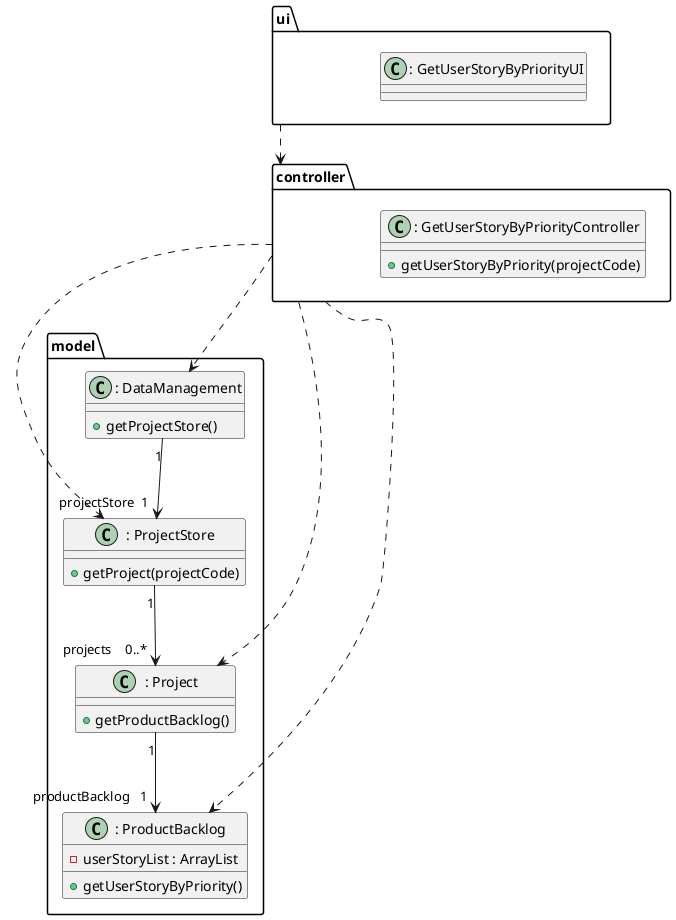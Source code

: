 @startuml
package ui{
class ": GetUserStoryByPriorityUI" as ui
}
package controller {
class ": GetUserStoryByPriorityController" as controller {
	+getUserStoryByPriority(projectCode)
	}
}
package model {
skinparam nodesep 100
skinparam ranksep 80
class ": Project" as project {

	+getProductBacklog()
}

class ": ProjectStore" as projectStore {
	+getProject(projectCode)
}

class ": DataManagement" as dataManagement {
	+getProjectStore()
}

class ": ProductBacklog" as productBacklog {
	-userStoryList : ArrayList
	+getUserStoryByPriority()
}
}


project "1" --> "productBacklog   1" productBacklog
controller ..> productBacklog
projectStore "1" --> "projects    0..*" project
dataManagement "1"  --> "projectStore  1" projectStore
controller ..> project
controller ..> projectStore
controller ..> dataManagement
ui ..> controller
@enduml